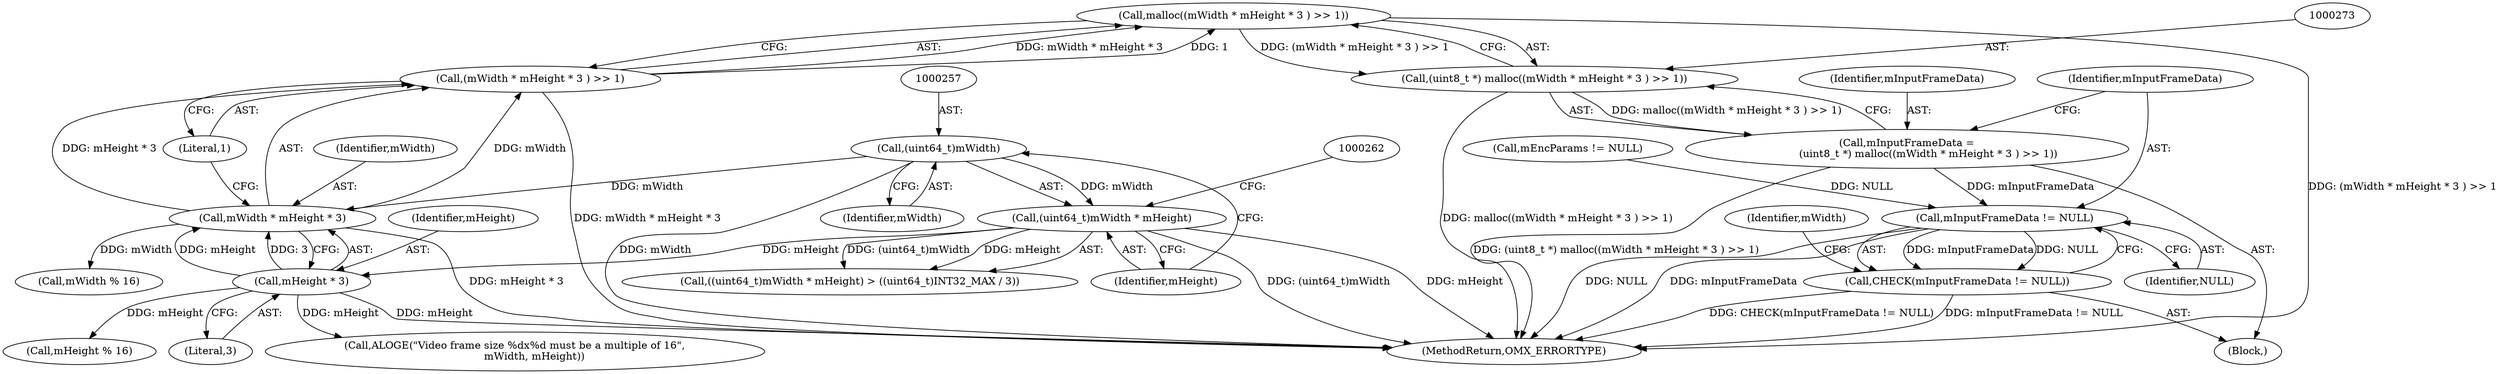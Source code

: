 digraph "0_Android_50270d98e26fa18b20ca88216c3526667b724ba7@API" {
"1000274" [label="(Call,malloc((mWidth * mHeight * 3 ) >> 1))"];
"1000275" [label="(Call,(mWidth * mHeight * 3 ) >> 1)"];
"1000276" [label="(Call,mWidth * mHeight * 3)"];
"1000256" [label="(Call,(uint64_t)mWidth)"];
"1000278" [label="(Call,mHeight * 3)"];
"1000255" [label="(Call,(uint64_t)mWidth * mHeight)"];
"1000272" [label="(Call,(uint8_t *) malloc((mWidth * mHeight * 3 ) >> 1))"];
"1000270" [label="(Call,mInputFrameData =\n             (uint8_t *) malloc((mWidth * mHeight * 3 ) >> 1))"];
"1000283" [label="(Call,mInputFrameData != NULL)"];
"1000282" [label="(Call,CHECK(mInputFrameData != NULL))"];
"1000281" [label="(Literal,1)"];
"1000259" [label="(Identifier,mHeight)"];
"1000272" [label="(Call,(uint8_t *) malloc((mWidth * mHeight * 3 ) >> 1))"];
"1000294" [label="(Call,mHeight % 16)"];
"1000283" [label="(Call,mInputFrameData != NULL)"];
"1000282" [label="(Call,CHECK(mInputFrameData != NULL))"];
"1000375" [label="(MethodReturn,OMX_ERRORTYPE)"];
"1000284" [label="(Identifier,mInputFrameData)"];
"1000270" [label="(Call,mInputFrameData =\n             (uint8_t *) malloc((mWidth * mHeight * 3 ) >> 1))"];
"1000258" [label="(Identifier,mWidth)"];
"1000254" [label="(Call,((uint64_t)mWidth * mHeight) > ((uint64_t)INT32_MAX / 3))"];
"1000275" [label="(Call,(mWidth * mHeight * 3 ) >> 1)"];
"1000280" [label="(Literal,3)"];
"1000290" [label="(Identifier,mWidth)"];
"1000274" [label="(Call,malloc((mWidth * mHeight * 3 ) >> 1))"];
"1000276" [label="(Call,mWidth * mHeight * 3)"];
"1000271" [label="(Identifier,mInputFrameData)"];
"1000247" [label="(Block,)"];
"1000285" [label="(Identifier,NULL)"];
"1000114" [label="(Call,mEncParams != NULL)"];
"1000289" [label="(Call,mWidth % 16)"];
"1000255" [label="(Call,(uint64_t)mWidth * mHeight)"];
"1000278" [label="(Call,mHeight * 3)"];
"1000256" [label="(Call,(uint64_t)mWidth)"];
"1000277" [label="(Identifier,mWidth)"];
"1000279" [label="(Identifier,mHeight)"];
"1000299" [label="(Call,ALOGE(\"Video frame size %dx%d must be a multiple of 16\",\n            mWidth, mHeight))"];
"1000274" -> "1000272"  [label="AST: "];
"1000274" -> "1000275"  [label="CFG: "];
"1000275" -> "1000274"  [label="AST: "];
"1000272" -> "1000274"  [label="CFG: "];
"1000274" -> "1000375"  [label="DDG: (mWidth * mHeight * 3 ) >> 1"];
"1000274" -> "1000272"  [label="DDG: (mWidth * mHeight * 3 ) >> 1"];
"1000275" -> "1000274"  [label="DDG: mWidth * mHeight * 3"];
"1000275" -> "1000274"  [label="DDG: 1"];
"1000275" -> "1000281"  [label="CFG: "];
"1000276" -> "1000275"  [label="AST: "];
"1000281" -> "1000275"  [label="AST: "];
"1000275" -> "1000375"  [label="DDG: mWidth * mHeight * 3"];
"1000276" -> "1000275"  [label="DDG: mWidth"];
"1000276" -> "1000275"  [label="DDG: mHeight * 3"];
"1000276" -> "1000278"  [label="CFG: "];
"1000277" -> "1000276"  [label="AST: "];
"1000278" -> "1000276"  [label="AST: "];
"1000281" -> "1000276"  [label="CFG: "];
"1000276" -> "1000375"  [label="DDG: mHeight * 3"];
"1000256" -> "1000276"  [label="DDG: mWidth"];
"1000278" -> "1000276"  [label="DDG: mHeight"];
"1000278" -> "1000276"  [label="DDG: 3"];
"1000276" -> "1000289"  [label="DDG: mWidth"];
"1000256" -> "1000255"  [label="AST: "];
"1000256" -> "1000258"  [label="CFG: "];
"1000257" -> "1000256"  [label="AST: "];
"1000258" -> "1000256"  [label="AST: "];
"1000259" -> "1000256"  [label="CFG: "];
"1000256" -> "1000375"  [label="DDG: mWidth"];
"1000256" -> "1000255"  [label="DDG: mWidth"];
"1000278" -> "1000280"  [label="CFG: "];
"1000279" -> "1000278"  [label="AST: "];
"1000280" -> "1000278"  [label="AST: "];
"1000278" -> "1000375"  [label="DDG: mHeight"];
"1000255" -> "1000278"  [label="DDG: mHeight"];
"1000278" -> "1000294"  [label="DDG: mHeight"];
"1000278" -> "1000299"  [label="DDG: mHeight"];
"1000255" -> "1000254"  [label="AST: "];
"1000255" -> "1000259"  [label="CFG: "];
"1000259" -> "1000255"  [label="AST: "];
"1000262" -> "1000255"  [label="CFG: "];
"1000255" -> "1000375"  [label="DDG: mHeight"];
"1000255" -> "1000375"  [label="DDG: (uint64_t)mWidth"];
"1000255" -> "1000254"  [label="DDG: (uint64_t)mWidth"];
"1000255" -> "1000254"  [label="DDG: mHeight"];
"1000272" -> "1000270"  [label="AST: "];
"1000273" -> "1000272"  [label="AST: "];
"1000270" -> "1000272"  [label="CFG: "];
"1000272" -> "1000375"  [label="DDG: malloc((mWidth * mHeight * 3 ) >> 1)"];
"1000272" -> "1000270"  [label="DDG: malloc((mWidth * mHeight * 3 ) >> 1)"];
"1000270" -> "1000247"  [label="AST: "];
"1000271" -> "1000270"  [label="AST: "];
"1000284" -> "1000270"  [label="CFG: "];
"1000270" -> "1000375"  [label="DDG: (uint8_t *) malloc((mWidth * mHeight * 3 ) >> 1)"];
"1000270" -> "1000283"  [label="DDG: mInputFrameData"];
"1000283" -> "1000282"  [label="AST: "];
"1000283" -> "1000285"  [label="CFG: "];
"1000284" -> "1000283"  [label="AST: "];
"1000285" -> "1000283"  [label="AST: "];
"1000282" -> "1000283"  [label="CFG: "];
"1000283" -> "1000375"  [label="DDG: NULL"];
"1000283" -> "1000375"  [label="DDG: mInputFrameData"];
"1000283" -> "1000282"  [label="DDG: mInputFrameData"];
"1000283" -> "1000282"  [label="DDG: NULL"];
"1000114" -> "1000283"  [label="DDG: NULL"];
"1000282" -> "1000247"  [label="AST: "];
"1000290" -> "1000282"  [label="CFG: "];
"1000282" -> "1000375"  [label="DDG: CHECK(mInputFrameData != NULL)"];
"1000282" -> "1000375"  [label="DDG: mInputFrameData != NULL"];
}
